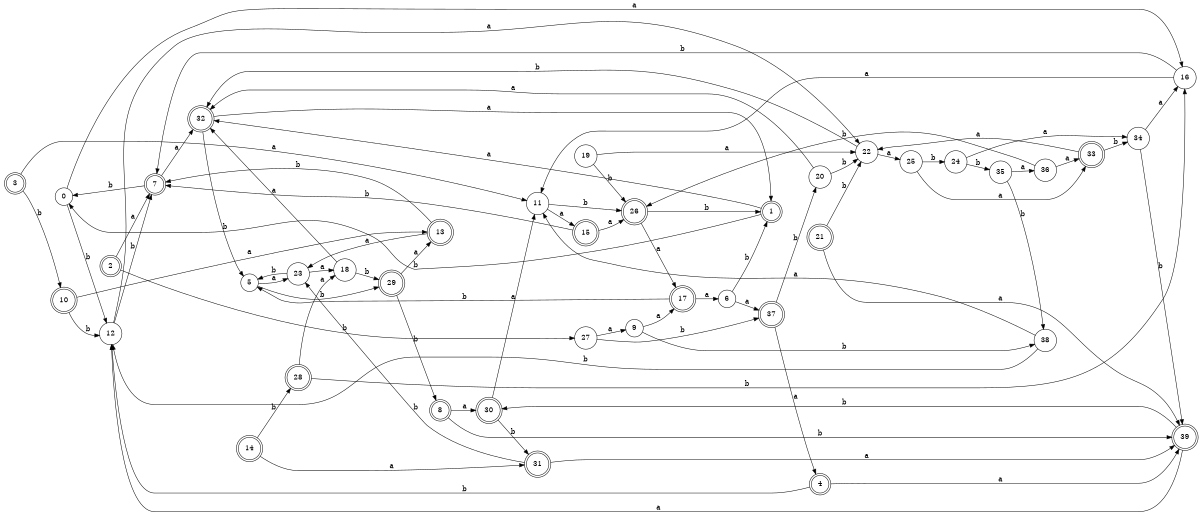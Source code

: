 digraph n32_10 {
__start0 [label="" shape="none"];

rankdir=LR;
size="8,5";

s0 [style="filled", color="black", fillcolor="white" shape="circle", label="0"];
s1 [style="rounded,filled", color="black", fillcolor="white" shape="doublecircle", label="1"];
s2 [style="rounded,filled", color="black", fillcolor="white" shape="doublecircle", label="2"];
s3 [style="rounded,filled", color="black", fillcolor="white" shape="doublecircle", label="3"];
s4 [style="rounded,filled", color="black", fillcolor="white" shape="doublecircle", label="4"];
s5 [style="filled", color="black", fillcolor="white" shape="circle", label="5"];
s6 [style="filled", color="black", fillcolor="white" shape="circle", label="6"];
s7 [style="rounded,filled", color="black", fillcolor="white" shape="doublecircle", label="7"];
s8 [style="rounded,filled", color="black", fillcolor="white" shape="doublecircle", label="8"];
s9 [style="filled", color="black", fillcolor="white" shape="circle", label="9"];
s10 [style="rounded,filled", color="black", fillcolor="white" shape="doublecircle", label="10"];
s11 [style="filled", color="black", fillcolor="white" shape="circle", label="11"];
s12 [style="filled", color="black", fillcolor="white" shape="circle", label="12"];
s13 [style="rounded,filled", color="black", fillcolor="white" shape="doublecircle", label="13"];
s14 [style="rounded,filled", color="black", fillcolor="white" shape="doublecircle", label="14"];
s15 [style="rounded,filled", color="black", fillcolor="white" shape="doublecircle", label="15"];
s16 [style="filled", color="black", fillcolor="white" shape="circle", label="16"];
s17 [style="rounded,filled", color="black", fillcolor="white" shape="doublecircle", label="17"];
s18 [style="filled", color="black", fillcolor="white" shape="circle", label="18"];
s19 [style="filled", color="black", fillcolor="white" shape="circle", label="19"];
s20 [style="filled", color="black", fillcolor="white" shape="circle", label="20"];
s21 [style="rounded,filled", color="black", fillcolor="white" shape="doublecircle", label="21"];
s22 [style="filled", color="black", fillcolor="white" shape="circle", label="22"];
s23 [style="filled", color="black", fillcolor="white" shape="circle", label="23"];
s24 [style="filled", color="black", fillcolor="white" shape="circle", label="24"];
s25 [style="filled", color="black", fillcolor="white" shape="circle", label="25"];
s26 [style="rounded,filled", color="black", fillcolor="white" shape="doublecircle", label="26"];
s27 [style="filled", color="black", fillcolor="white" shape="circle", label="27"];
s28 [style="rounded,filled", color="black", fillcolor="white" shape="doublecircle", label="28"];
s29 [style="rounded,filled", color="black", fillcolor="white" shape="doublecircle", label="29"];
s30 [style="rounded,filled", color="black", fillcolor="white" shape="doublecircle", label="30"];
s31 [style="rounded,filled", color="black", fillcolor="white" shape="doublecircle", label="31"];
s32 [style="rounded,filled", color="black", fillcolor="white" shape="doublecircle", label="32"];
s33 [style="rounded,filled", color="black", fillcolor="white" shape="doublecircle", label="33"];
s34 [style="filled", color="black", fillcolor="white" shape="circle", label="34"];
s35 [style="filled", color="black", fillcolor="white" shape="circle", label="35"];
s36 [style="filled", color="black", fillcolor="white" shape="circle", label="36"];
s37 [style="rounded,filled", color="black", fillcolor="white" shape="doublecircle", label="37"];
s38 [style="filled", color="black", fillcolor="white" shape="circle", label="38"];
s39 [style="rounded,filled", color="black", fillcolor="white" shape="doublecircle", label="39"];
s0 -> s16 [label="a"];
s0 -> s12 [label="b"];
s1 -> s32 [label="a"];
s1 -> s0 [label="b"];
s2 -> s7 [label="a"];
s2 -> s27 [label="b"];
s3 -> s11 [label="a"];
s3 -> s10 [label="b"];
s4 -> s39 [label="a"];
s4 -> s12 [label="b"];
s5 -> s23 [label="a"];
s5 -> s29 [label="b"];
s6 -> s37 [label="a"];
s6 -> s1 [label="b"];
s7 -> s32 [label="a"];
s7 -> s0 [label="b"];
s8 -> s30 [label="a"];
s8 -> s39 [label="b"];
s9 -> s17 [label="a"];
s9 -> s38 [label="b"];
s10 -> s13 [label="a"];
s10 -> s12 [label="b"];
s11 -> s15 [label="a"];
s11 -> s26 [label="b"];
s12 -> s22 [label="a"];
s12 -> s7 [label="b"];
s13 -> s23 [label="a"];
s13 -> s7 [label="b"];
s14 -> s31 [label="a"];
s14 -> s28 [label="b"];
s15 -> s26 [label="a"];
s15 -> s7 [label="b"];
s16 -> s11 [label="a"];
s16 -> s7 [label="b"];
s17 -> s6 [label="a"];
s17 -> s5 [label="b"];
s18 -> s32 [label="a"];
s18 -> s29 [label="b"];
s19 -> s22 [label="a"];
s19 -> s26 [label="b"];
s20 -> s32 [label="a"];
s20 -> s22 [label="b"];
s21 -> s39 [label="a"];
s21 -> s22 [label="b"];
s22 -> s25 [label="a"];
s22 -> s32 [label="b"];
s23 -> s18 [label="a"];
s23 -> s5 [label="b"];
s24 -> s34 [label="a"];
s24 -> s35 [label="b"];
s25 -> s33 [label="a"];
s25 -> s24 [label="b"];
s26 -> s17 [label="a"];
s26 -> s1 [label="b"];
s27 -> s9 [label="a"];
s27 -> s37 [label="b"];
s28 -> s18 [label="a"];
s28 -> s16 [label="b"];
s29 -> s13 [label="a"];
s29 -> s8 [label="b"];
s30 -> s11 [label="a"];
s30 -> s31 [label="b"];
s31 -> s39 [label="a"];
s31 -> s23 [label="b"];
s32 -> s1 [label="a"];
s32 -> s5 [label="b"];
s33 -> s22 [label="a"];
s33 -> s34 [label="b"];
s34 -> s16 [label="a"];
s34 -> s39 [label="b"];
s35 -> s36 [label="a"];
s35 -> s38 [label="b"];
s36 -> s33 [label="a"];
s36 -> s26 [label="b"];
s37 -> s4 [label="a"];
s37 -> s20 [label="b"];
s38 -> s11 [label="a"];
s38 -> s12 [label="b"];
s39 -> s12 [label="a"];
s39 -> s30 [label="b"];

}